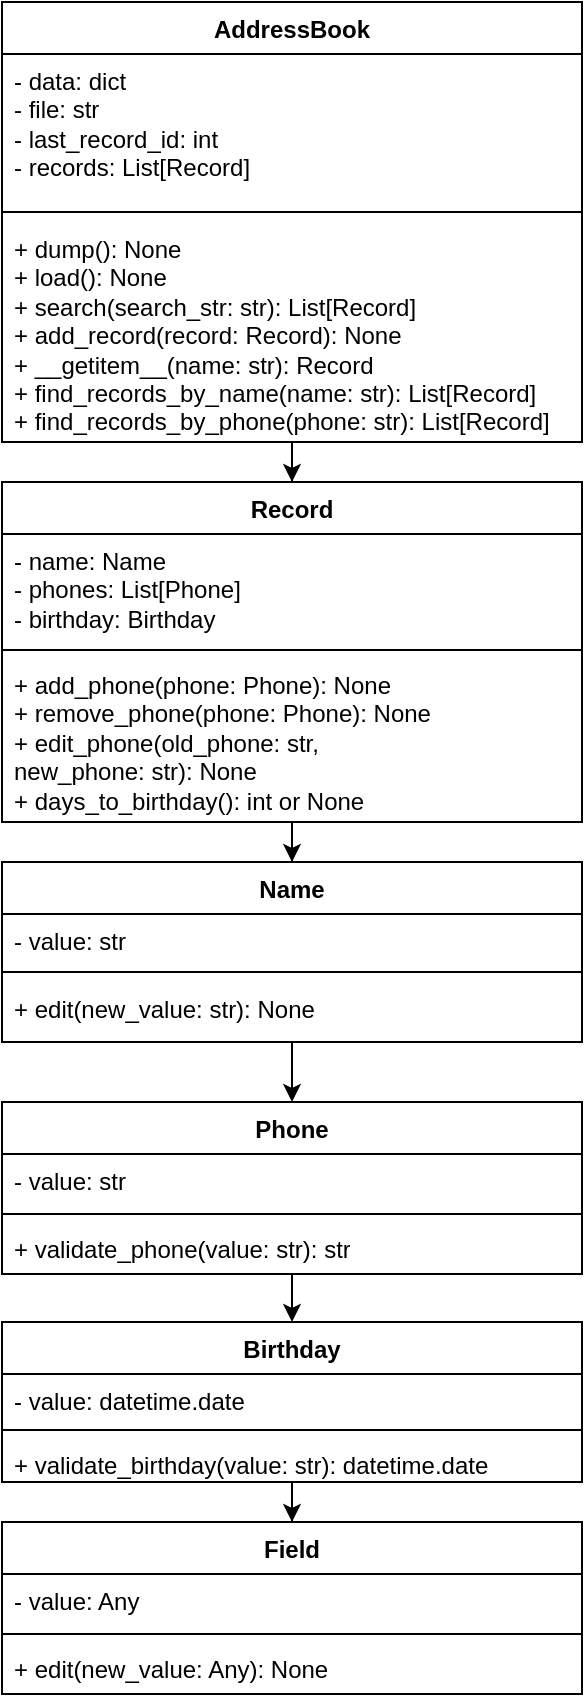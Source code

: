<mxfile version="22.0.0" type="github">
  <diagram id="C5RBs43oDa-KdzZeNtuy" name="Page-1">
    <mxGraphModel dx="841" dy="452" grid="1" gridSize="10" guides="1" tooltips="1" connect="1" arrows="1" fold="1" page="1" pageScale="1" pageWidth="827" pageHeight="1169" math="0" shadow="0">
      <root>
        <mxCell id="WIyWlLk6GJQsqaUBKTNV-0" />
        <mxCell id="WIyWlLk6GJQsqaUBKTNV-1" parent="WIyWlLk6GJQsqaUBKTNV-0" />
        <mxCell id="uHOlM0p7fOFn6aHK0Yec-37" style="edgeStyle=orthogonalEdgeStyle;rounded=0;orthogonalLoop=1;jettySize=auto;html=1;entryX=0.5;entryY=0;entryDx=0;entryDy=0;" edge="1" parent="WIyWlLk6GJQsqaUBKTNV-1" source="uHOlM0p7fOFn6aHK0Yec-11" target="uHOlM0p7fOFn6aHK0Yec-15">
          <mxGeometry relative="1" as="geometry" />
        </mxCell>
        <mxCell id="uHOlM0p7fOFn6aHK0Yec-11" value="AddressBook" style="swimlane;fontStyle=1;align=center;verticalAlign=top;childLayout=stackLayout;horizontal=1;startSize=26;horizontalStack=0;resizeParent=1;resizeParentMax=0;resizeLast=0;collapsible=1;marginBottom=0;whiteSpace=wrap;html=1;" vertex="1" parent="WIyWlLk6GJQsqaUBKTNV-1">
          <mxGeometry x="310" y="20" width="290" height="220" as="geometry" />
        </mxCell>
        <mxCell id="uHOlM0p7fOFn6aHK0Yec-12" value="- data: dict&amp;nbsp;&lt;br&gt;- file: str&lt;br&gt;- last_record_id: int&lt;br&gt;- records: List[Record]  " style="text;strokeColor=none;fillColor=none;align=left;verticalAlign=top;spacingLeft=4;spacingRight=4;overflow=hidden;rotatable=0;points=[[0,0.5],[1,0.5]];portConstraint=eastwest;whiteSpace=wrap;html=1;" vertex="1" parent="uHOlM0p7fOFn6aHK0Yec-11">
          <mxGeometry y="26" width="290" height="74" as="geometry" />
        </mxCell>
        <mxCell id="uHOlM0p7fOFn6aHK0Yec-13" value="" style="line;strokeWidth=1;fillColor=none;align=left;verticalAlign=middle;spacingTop=-1;spacingLeft=3;spacingRight=3;rotatable=0;labelPosition=right;points=[];portConstraint=eastwest;strokeColor=inherit;" vertex="1" parent="uHOlM0p7fOFn6aHK0Yec-11">
          <mxGeometry y="100" width="290" height="10" as="geometry" />
        </mxCell>
        <mxCell id="uHOlM0p7fOFn6aHK0Yec-14" value=" + dump(): None&lt;br&gt;+ load(): None&lt;br&gt;+ search(search_str: str): List[Record]&lt;br&gt;+ add_record(record: Record): None&lt;br&gt;+ __getitem__(name: str): Record&lt;br&gt;+ find_records_by_name(name: str): List[Record]&lt;br&gt;+ find_records_by_phone(phone: str): List[Record]" style="text;strokeColor=none;fillColor=none;align=left;verticalAlign=top;spacingLeft=4;spacingRight=4;overflow=hidden;rotatable=0;points=[[0,0.5],[1,0.5]];portConstraint=eastwest;whiteSpace=wrap;html=1;" vertex="1" parent="uHOlM0p7fOFn6aHK0Yec-11">
          <mxGeometry y="110" width="290" height="110" as="geometry" />
        </mxCell>
        <mxCell id="uHOlM0p7fOFn6aHK0Yec-38" style="edgeStyle=orthogonalEdgeStyle;rounded=0;orthogonalLoop=1;jettySize=auto;html=1;entryX=0.5;entryY=0;entryDx=0;entryDy=0;" edge="1" parent="WIyWlLk6GJQsqaUBKTNV-1" source="uHOlM0p7fOFn6aHK0Yec-15" target="uHOlM0p7fOFn6aHK0Yec-19">
          <mxGeometry relative="1" as="geometry" />
        </mxCell>
        <mxCell id="uHOlM0p7fOFn6aHK0Yec-15" value="Record" style="swimlane;fontStyle=1;align=center;verticalAlign=top;childLayout=stackLayout;horizontal=1;startSize=26;horizontalStack=0;resizeParent=1;resizeParentMax=0;resizeLast=0;collapsible=1;marginBottom=0;whiteSpace=wrap;html=1;" vertex="1" parent="WIyWlLk6GJQsqaUBKTNV-1">
          <mxGeometry x="310" y="260" width="290" height="170" as="geometry" />
        </mxCell>
        <mxCell id="uHOlM0p7fOFn6aHK0Yec-16" value="- name: Name&lt;br&gt;- phones: List[Phone]&lt;br&gt;- birthday: Birthday   " style="text;strokeColor=none;fillColor=none;align=left;verticalAlign=top;spacingLeft=4;spacingRight=4;overflow=hidden;rotatable=0;points=[[0,0.5],[1,0.5]];portConstraint=eastwest;whiteSpace=wrap;html=1;" vertex="1" parent="uHOlM0p7fOFn6aHK0Yec-15">
          <mxGeometry y="26" width="290" height="54" as="geometry" />
        </mxCell>
        <mxCell id="uHOlM0p7fOFn6aHK0Yec-17" value="" style="line;strokeWidth=1;fillColor=none;align=left;verticalAlign=middle;spacingTop=-1;spacingLeft=3;spacingRight=3;rotatable=0;labelPosition=right;points=[];portConstraint=eastwest;strokeColor=inherit;" vertex="1" parent="uHOlM0p7fOFn6aHK0Yec-15">
          <mxGeometry y="80" width="290" height="8" as="geometry" />
        </mxCell>
        <mxCell id="uHOlM0p7fOFn6aHK0Yec-18" value="+ add_phone(phone: Phone): None&lt;br&gt;+ remove_phone(phone: Phone): None&lt;br&gt;+ edit_phone(old_phone: str, &lt;br&gt;new_phone: str): None&lt;br&gt;+ days_to_birthday(): int or None" style="text;strokeColor=none;fillColor=none;align=left;verticalAlign=top;spacingLeft=4;spacingRight=4;overflow=hidden;rotatable=0;points=[[0,0.5],[1,0.5]];portConstraint=eastwest;whiteSpace=wrap;html=1;" vertex="1" parent="uHOlM0p7fOFn6aHK0Yec-15">
          <mxGeometry y="88" width="290" height="82" as="geometry" />
        </mxCell>
        <mxCell id="uHOlM0p7fOFn6aHK0Yec-39" style="edgeStyle=orthogonalEdgeStyle;rounded=0;orthogonalLoop=1;jettySize=auto;html=1;entryX=0.5;entryY=0;entryDx=0;entryDy=0;" edge="1" parent="WIyWlLk6GJQsqaUBKTNV-1" source="uHOlM0p7fOFn6aHK0Yec-19" target="uHOlM0p7fOFn6aHK0Yec-27">
          <mxGeometry relative="1" as="geometry" />
        </mxCell>
        <mxCell id="uHOlM0p7fOFn6aHK0Yec-19" value="Name" style="swimlane;fontStyle=1;align=center;verticalAlign=top;childLayout=stackLayout;horizontal=1;startSize=26;horizontalStack=0;resizeParent=1;resizeParentMax=0;resizeLast=0;collapsible=1;marginBottom=0;whiteSpace=wrap;html=1;" vertex="1" parent="WIyWlLk6GJQsqaUBKTNV-1">
          <mxGeometry x="310" y="450" width="290" height="90" as="geometry" />
        </mxCell>
        <mxCell id="uHOlM0p7fOFn6aHK0Yec-20" value="- value: str" style="text;strokeColor=none;fillColor=none;align=left;verticalAlign=top;spacingLeft=4;spacingRight=4;overflow=hidden;rotatable=0;points=[[0,0.5],[1,0.5]];portConstraint=eastwest;whiteSpace=wrap;html=1;" vertex="1" parent="uHOlM0p7fOFn6aHK0Yec-19">
          <mxGeometry y="26" width="290" height="24" as="geometry" />
        </mxCell>
        <mxCell id="uHOlM0p7fOFn6aHK0Yec-21" value="" style="line;strokeWidth=1;fillColor=none;align=left;verticalAlign=middle;spacingTop=-1;spacingLeft=3;spacingRight=3;rotatable=0;labelPosition=right;points=[];portConstraint=eastwest;strokeColor=inherit;" vertex="1" parent="uHOlM0p7fOFn6aHK0Yec-19">
          <mxGeometry y="50" width="290" height="10" as="geometry" />
        </mxCell>
        <mxCell id="uHOlM0p7fOFn6aHK0Yec-22" value="+ edit(new_value: str): None " style="text;strokeColor=none;fillColor=none;align=left;verticalAlign=top;spacingLeft=4;spacingRight=4;overflow=hidden;rotatable=0;points=[[0,0.5],[1,0.5]];portConstraint=eastwest;whiteSpace=wrap;html=1;" vertex="1" parent="uHOlM0p7fOFn6aHK0Yec-19">
          <mxGeometry y="60" width="290" height="30" as="geometry" />
        </mxCell>
        <mxCell id="uHOlM0p7fOFn6aHK0Yec-41" style="edgeStyle=orthogonalEdgeStyle;rounded=0;orthogonalLoop=1;jettySize=auto;html=1;" edge="1" parent="WIyWlLk6GJQsqaUBKTNV-1" source="uHOlM0p7fOFn6aHK0Yec-23" target="uHOlM0p7fOFn6aHK0Yec-31">
          <mxGeometry relative="1" as="geometry" />
        </mxCell>
        <mxCell id="uHOlM0p7fOFn6aHK0Yec-23" value="Birthday" style="swimlane;fontStyle=1;align=center;verticalAlign=top;childLayout=stackLayout;horizontal=1;startSize=26;horizontalStack=0;resizeParent=1;resizeParentMax=0;resizeLast=0;collapsible=1;marginBottom=0;whiteSpace=wrap;html=1;" vertex="1" parent="WIyWlLk6GJQsqaUBKTNV-1">
          <mxGeometry x="310" y="680" width="290" height="80" as="geometry" />
        </mxCell>
        <mxCell id="uHOlM0p7fOFn6aHK0Yec-24" value="- value: datetime.date    " style="text;strokeColor=none;fillColor=none;align=left;verticalAlign=top;spacingLeft=4;spacingRight=4;overflow=hidden;rotatable=0;points=[[0,0.5],[1,0.5]];portConstraint=eastwest;whiteSpace=wrap;html=1;" vertex="1" parent="uHOlM0p7fOFn6aHK0Yec-23">
          <mxGeometry y="26" width="290" height="24" as="geometry" />
        </mxCell>
        <mxCell id="uHOlM0p7fOFn6aHK0Yec-25" value="" style="line;strokeWidth=1;fillColor=none;align=left;verticalAlign=middle;spacingTop=-1;spacingLeft=3;spacingRight=3;rotatable=0;labelPosition=right;points=[];portConstraint=eastwest;strokeColor=inherit;" vertex="1" parent="uHOlM0p7fOFn6aHK0Yec-23">
          <mxGeometry y="50" width="290" height="8" as="geometry" />
        </mxCell>
        <mxCell id="uHOlM0p7fOFn6aHK0Yec-26" value="+ validate_birthday(value: str): datetime.date" style="text;strokeColor=none;fillColor=none;align=left;verticalAlign=top;spacingLeft=4;spacingRight=4;overflow=hidden;rotatable=0;points=[[0,0.5],[1,0.5]];portConstraint=eastwest;whiteSpace=wrap;html=1;" vertex="1" parent="uHOlM0p7fOFn6aHK0Yec-23">
          <mxGeometry y="58" width="290" height="22" as="geometry" />
        </mxCell>
        <mxCell id="uHOlM0p7fOFn6aHK0Yec-40" style="edgeStyle=orthogonalEdgeStyle;rounded=0;orthogonalLoop=1;jettySize=auto;html=1;entryX=0.5;entryY=0;entryDx=0;entryDy=0;" edge="1" parent="WIyWlLk6GJQsqaUBKTNV-1" source="uHOlM0p7fOFn6aHK0Yec-27" target="uHOlM0p7fOFn6aHK0Yec-23">
          <mxGeometry relative="1" as="geometry" />
        </mxCell>
        <mxCell id="uHOlM0p7fOFn6aHK0Yec-27" value="Phone" style="swimlane;fontStyle=1;align=center;verticalAlign=top;childLayout=stackLayout;horizontal=1;startSize=26;horizontalStack=0;resizeParent=1;resizeParentMax=0;resizeLast=0;collapsible=1;marginBottom=0;whiteSpace=wrap;html=1;" vertex="1" parent="WIyWlLk6GJQsqaUBKTNV-1">
          <mxGeometry x="310" y="570" width="290" height="86" as="geometry" />
        </mxCell>
        <mxCell id="uHOlM0p7fOFn6aHK0Yec-28" value="- value: str        " style="text;strokeColor=none;fillColor=none;align=left;verticalAlign=top;spacingLeft=4;spacingRight=4;overflow=hidden;rotatable=0;points=[[0,0.5],[1,0.5]];portConstraint=eastwest;whiteSpace=wrap;html=1;" vertex="1" parent="uHOlM0p7fOFn6aHK0Yec-27">
          <mxGeometry y="26" width="290" height="26" as="geometry" />
        </mxCell>
        <mxCell id="uHOlM0p7fOFn6aHK0Yec-29" value="" style="line;strokeWidth=1;fillColor=none;align=left;verticalAlign=middle;spacingTop=-1;spacingLeft=3;spacingRight=3;rotatable=0;labelPosition=right;points=[];portConstraint=eastwest;strokeColor=inherit;" vertex="1" parent="uHOlM0p7fOFn6aHK0Yec-27">
          <mxGeometry y="52" width="290" height="8" as="geometry" />
        </mxCell>
        <mxCell id="uHOlM0p7fOFn6aHK0Yec-30" value="+ validate_phone(value: str): str" style="text;strokeColor=none;fillColor=none;align=left;verticalAlign=top;spacingLeft=4;spacingRight=4;overflow=hidden;rotatable=0;points=[[0,0.5],[1,0.5]];portConstraint=eastwest;whiteSpace=wrap;html=1;" vertex="1" parent="uHOlM0p7fOFn6aHK0Yec-27">
          <mxGeometry y="60" width="290" height="26" as="geometry" />
        </mxCell>
        <mxCell id="uHOlM0p7fOFn6aHK0Yec-31" value="Field" style="swimlane;fontStyle=1;align=center;verticalAlign=top;childLayout=stackLayout;horizontal=1;startSize=26;horizontalStack=0;resizeParent=1;resizeParentMax=0;resizeLast=0;collapsible=1;marginBottom=0;whiteSpace=wrap;html=1;" vertex="1" parent="WIyWlLk6GJQsqaUBKTNV-1">
          <mxGeometry x="310" y="780" width="290" height="86" as="geometry" />
        </mxCell>
        <mxCell id="uHOlM0p7fOFn6aHK0Yec-32" value="- value: Any   " style="text;strokeColor=none;fillColor=none;align=left;verticalAlign=top;spacingLeft=4;spacingRight=4;overflow=hidden;rotatable=0;points=[[0,0.5],[1,0.5]];portConstraint=eastwest;whiteSpace=wrap;html=1;" vertex="1" parent="uHOlM0p7fOFn6aHK0Yec-31">
          <mxGeometry y="26" width="290" height="26" as="geometry" />
        </mxCell>
        <mxCell id="uHOlM0p7fOFn6aHK0Yec-33" value="" style="line;strokeWidth=1;fillColor=none;align=left;verticalAlign=middle;spacingTop=-1;spacingLeft=3;spacingRight=3;rotatable=0;labelPosition=right;points=[];portConstraint=eastwest;strokeColor=inherit;" vertex="1" parent="uHOlM0p7fOFn6aHK0Yec-31">
          <mxGeometry y="52" width="290" height="8" as="geometry" />
        </mxCell>
        <mxCell id="uHOlM0p7fOFn6aHK0Yec-34" value="+ edit(new_value: Any): None" style="text;strokeColor=none;fillColor=none;align=left;verticalAlign=top;spacingLeft=4;spacingRight=4;overflow=hidden;rotatable=0;points=[[0,0.5],[1,0.5]];portConstraint=eastwest;whiteSpace=wrap;html=1;" vertex="1" parent="uHOlM0p7fOFn6aHK0Yec-31">
          <mxGeometry y="60" width="290" height="26" as="geometry" />
        </mxCell>
      </root>
    </mxGraphModel>
  </diagram>
</mxfile>
